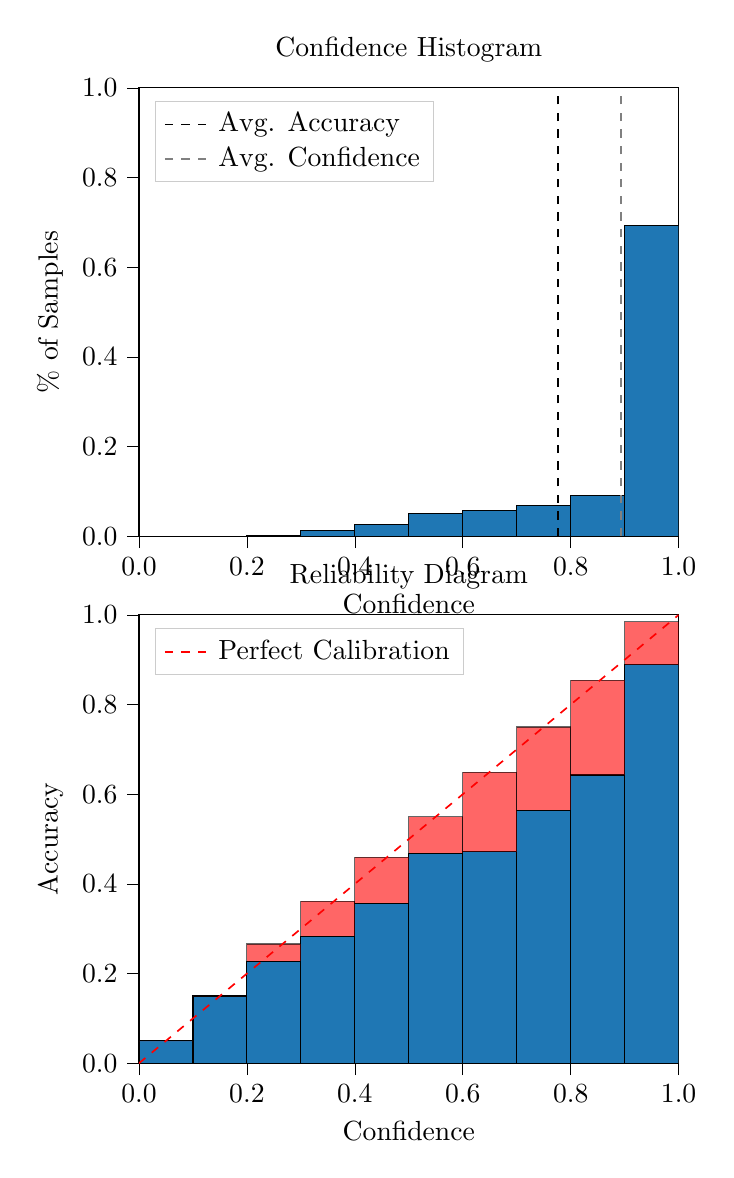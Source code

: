 % This file was created by tikzplotlib v0.9.8.
\begin{tikzpicture}

\definecolor{color0}{rgb}{0.122,0.467,0.706}

\begin{groupplot}[group style={group size=1 by 2}]
\nextgroupplot[
legend cell align={left},
legend style={
  fill opacity=0.8,
  draw opacity=1,
  text opacity=1,
  at={(0.03,0.97)},
  anchor=north west,
  draw=white!80!black
},
tick align=outside,
tick pos=left,
title={Confidence Histogram},
x grid style={white!69.02!black},
xlabel={Confidence},
xmin=0, xmax=1,
xtick style={color=black},
xtick={0,0.2,0.4,0.6,0.8,1},
xticklabels={0.0,0.2,0.4,0.6,0.8,1.0},
y grid style={white!69.02!black},
ylabel={\% of Samples},
ymin=0, ymax=1,
ytick style={color=black},
ytick={0,0.2,0.4,0.6,0.8,1},
yticklabels={0.0,0.2,0.4,0.6,0.8,1.0}
]
\draw[draw=black,fill=color0] (axis cs:-6.939e-18,0) rectangle (axis cs:0.1,0);
\draw[draw=black,fill=color0] (axis cs:0.1,0) rectangle (axis cs:0.2,0);
\draw[draw=black,fill=color0] (axis cs:0.2,0) rectangle (axis cs:0.3,0.002);
\draw[draw=black,fill=color0] (axis cs:0.3,0) rectangle (axis cs:0.4,0.013);
\draw[draw=black,fill=color0] (axis cs:0.4,0) rectangle (axis cs:0.5,0.027);
\draw[draw=black,fill=color0] (axis cs:0.5,0) rectangle (axis cs:0.6,0.05);
\draw[draw=black,fill=color0] (axis cs:0.6,0) rectangle (axis cs:0.7,0.057);
\draw[draw=black,fill=color0] (axis cs:0.7,0) rectangle (axis cs:0.8,0.068);
\draw[draw=black,fill=color0] (axis cs:0.8,0) rectangle (axis cs:0.9,0.09);
\draw[draw=black,fill=color0] (axis cs:0.9,0) rectangle (axis cs:1,0.693);
\addplot [semithick, black, dashed]
table {%
0.776 0
0.776 1
};
\addlegendentry{Avg. Accuracy}
\addplot [semithick, white!50.196!black, dashed]
table {%
0.893 0
0.893 1
};
\addlegendentry{Avg. Confidence}

\nextgroupplot[
legend cell align={left},
legend style={
  fill opacity=0.8,
  draw opacity=1,
  text opacity=1,
  at={(0.03,0.97)},
  anchor=north west,
  draw=white!80!black
},
tick align=outside,
tick pos=left,
title={Reliability Diagram},
x grid style={white!69.02!black},
xlabel={Confidence},
xmin=0, xmax=1,
xtick style={color=black},
xtick={0,0.2,0.4,0.6,0.8,1},
xticklabels={0.0,0.2,0.4,0.6,0.8,1.0},
y grid style={white!69.02!black},
ylabel={Accuracy},
ymin=0, ymax=1,
ytick style={color=black},
ytick={0,0.2,0.4,0.6,0.8,1},
yticklabels={0.0,0.2,0.4,0.6,0.8,1.0}
]
\draw[draw=black,fill=color0] (axis cs:-6.939e-18,0) rectangle (axis cs:0.1,0.05);
\draw[draw=black,fill=color0] (axis cs:0.1,0) rectangle (axis cs:0.2,0.15);
\draw[draw=black,fill=color0] (axis cs:0.2,0) rectangle (axis cs:0.3,0.227);
\draw[draw=black,fill=color0] (axis cs:0.3,0) rectangle (axis cs:0.4,0.283);
\draw[draw=black,fill=color0] (axis cs:0.4,0) rectangle (axis cs:0.5,0.357);
\draw[draw=black,fill=color0] (axis cs:0.5,0) rectangle (axis cs:0.6,0.468);
\draw[draw=black,fill=color0] (axis cs:0.6,0) rectangle (axis cs:0.7,0.472);
\draw[draw=black,fill=color0] (axis cs:0.7,0) rectangle (axis cs:0.8,0.564);
\draw[draw=black,fill=color0] (axis cs:0.8,0) rectangle (axis cs:0.9,0.643);
\draw[draw=black,fill=color0] (axis cs:0.9,0) rectangle (axis cs:1,0.889);
\draw[draw=black,fill=red,opacity=0.6] (axis cs:-6.939e-18,0.05) rectangle (axis cs:0.1,0.05);
\draw[draw=black,fill=red,opacity=0.6] (axis cs:0.1,0.15) rectangle (axis cs:0.2,0.15);
\draw[draw=black,fill=red,opacity=0.6] (axis cs:0.2,0.227) rectangle (axis cs:0.3,0.266);
\draw[draw=black,fill=red,opacity=0.6] (axis cs:0.3,0.283) rectangle (axis cs:0.4,0.361);
\draw[draw=black,fill=red,opacity=0.6] (axis cs:0.4,0.357) rectangle (axis cs:0.5,0.459);
\draw[draw=black,fill=red,opacity=0.6] (axis cs:0.5,0.468) rectangle (axis cs:0.6,0.55);
\draw[draw=black,fill=red,opacity=0.6] (axis cs:0.6,0.472) rectangle (axis cs:0.7,0.649);
\draw[draw=black,fill=red,opacity=0.6] (axis cs:0.7,0.564) rectangle (axis cs:0.8,0.75);
\draw[draw=black,fill=red,opacity=0.6] (axis cs:0.8,0.643) rectangle (axis cs:0.9,0.854);
\draw[draw=black,fill=red,opacity=0.6] (axis cs:0.9,0.889) rectangle (axis cs:1,0.985);
\addplot [semithick, red, dashed]
table {%
0 0
1 1
};
\addlegendentry{Perfect Calibration}
\end{groupplot}

\end{tikzpicture}
